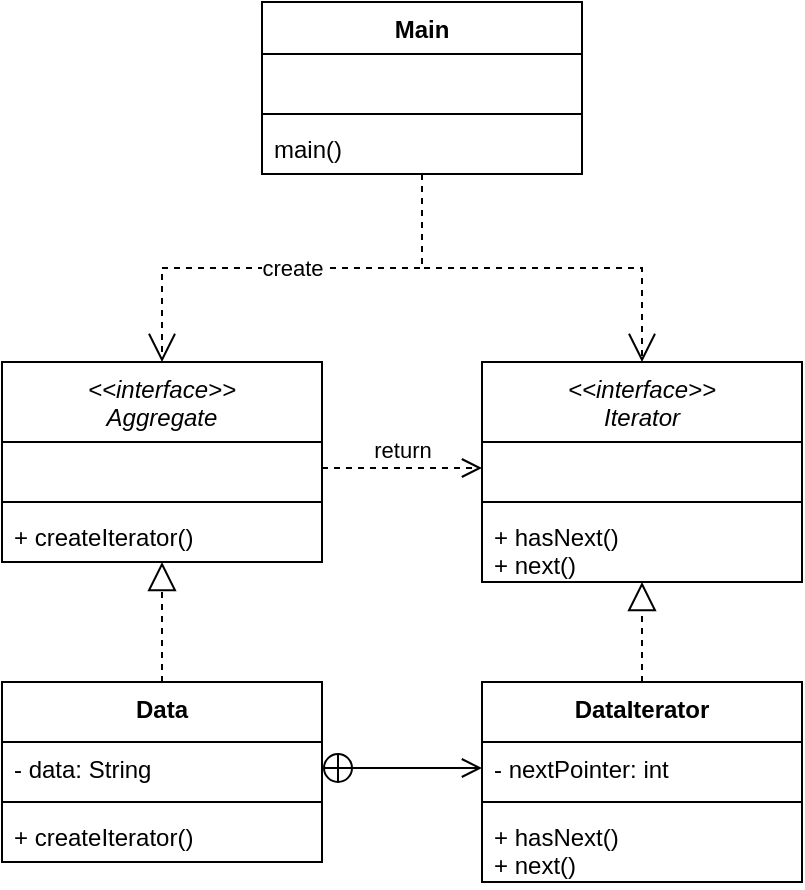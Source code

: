 <mxfile version="14.4.2" type="device"><diagram id="59AWKou-71gqPjVm9Le9" name="Страница 1"><mxGraphModel dx="727" dy="869" grid="1" gridSize="10" guides="1" tooltips="1" connect="1" arrows="1" fold="1" page="1" pageScale="1" pageWidth="827" pageHeight="1169" math="0" shadow="0"><root><mxCell id="0"/><mxCell id="1" parent="0"/><mxCell id="TJkBjnIjEo0QHE6EZiEC-1" value="Main" style="swimlane;fontStyle=1;align=center;verticalAlign=top;childLayout=stackLayout;horizontal=1;startSize=26;horizontalStack=0;resizeParent=1;resizeParentMax=0;resizeLast=0;collapsible=1;marginBottom=0;" vertex="1" parent="1"><mxGeometry x="210" y="20" width="160" height="86" as="geometry"/></mxCell><mxCell id="TJkBjnIjEo0QHE6EZiEC-2" value=" " style="text;strokeColor=none;fillColor=none;align=left;verticalAlign=top;spacingLeft=4;spacingRight=4;overflow=hidden;rotatable=0;points=[[0,0.5],[1,0.5]];portConstraint=eastwest;" vertex="1" parent="TJkBjnIjEo0QHE6EZiEC-1"><mxGeometry y="26" width="160" height="26" as="geometry"/></mxCell><mxCell id="TJkBjnIjEo0QHE6EZiEC-3" value="" style="line;strokeWidth=1;fillColor=none;align=left;verticalAlign=middle;spacingTop=-1;spacingLeft=3;spacingRight=3;rotatable=0;labelPosition=right;points=[];portConstraint=eastwest;" vertex="1" parent="TJkBjnIjEo0QHE6EZiEC-1"><mxGeometry y="52" width="160" height="8" as="geometry"/></mxCell><mxCell id="TJkBjnIjEo0QHE6EZiEC-4" value="main()" style="text;strokeColor=none;fillColor=none;align=left;verticalAlign=top;spacingLeft=4;spacingRight=4;overflow=hidden;rotatable=0;points=[[0,0.5],[1,0.5]];portConstraint=eastwest;" vertex="1" parent="TJkBjnIjEo0QHE6EZiEC-1"><mxGeometry y="60" width="160" height="26" as="geometry"/></mxCell><mxCell id="TJkBjnIjEo0QHE6EZiEC-5" value="&lt;&lt;interface&gt;&gt;&#10;Aggregate" style="swimlane;fontStyle=2;align=center;verticalAlign=top;childLayout=stackLayout;horizontal=1;startSize=40;horizontalStack=0;resizeParent=1;resizeParentMax=0;resizeLast=0;collapsible=1;marginBottom=0;" vertex="1" parent="1"><mxGeometry x="80" y="200" width="160" height="100" as="geometry"/></mxCell><mxCell id="TJkBjnIjEo0QHE6EZiEC-6" value=" " style="text;strokeColor=none;fillColor=none;align=left;verticalAlign=top;spacingLeft=4;spacingRight=4;overflow=hidden;rotatable=0;points=[[0,0.5],[1,0.5]];portConstraint=eastwest;" vertex="1" parent="TJkBjnIjEo0QHE6EZiEC-5"><mxGeometry y="40" width="160" height="26" as="geometry"/></mxCell><mxCell id="TJkBjnIjEo0QHE6EZiEC-7" value="" style="line;strokeWidth=1;fillColor=none;align=left;verticalAlign=middle;spacingTop=-1;spacingLeft=3;spacingRight=3;rotatable=0;labelPosition=right;points=[];portConstraint=eastwest;" vertex="1" parent="TJkBjnIjEo0QHE6EZiEC-5"><mxGeometry y="66" width="160" height="8" as="geometry"/></mxCell><mxCell id="TJkBjnIjEo0QHE6EZiEC-8" value="+ createIterator()" style="text;strokeColor=none;fillColor=none;align=left;verticalAlign=top;spacingLeft=4;spacingRight=4;overflow=hidden;rotatable=0;points=[[0,0.5],[1,0.5]];portConstraint=eastwest;" vertex="1" parent="TJkBjnIjEo0QHE6EZiEC-5"><mxGeometry y="74" width="160" height="26" as="geometry"/></mxCell><mxCell id="TJkBjnIjEo0QHE6EZiEC-9" value="&lt;&lt;interface&gt;&gt;&#10;Iterator" style="swimlane;fontStyle=2;align=center;verticalAlign=top;childLayout=stackLayout;horizontal=1;startSize=40;horizontalStack=0;resizeParent=1;resizeParentMax=0;resizeLast=0;collapsible=1;marginBottom=0;" vertex="1" parent="1"><mxGeometry x="320" y="200" width="160" height="110" as="geometry"/></mxCell><mxCell id="TJkBjnIjEo0QHE6EZiEC-10" value=" " style="text;strokeColor=none;fillColor=none;align=left;verticalAlign=top;spacingLeft=4;spacingRight=4;overflow=hidden;rotatable=0;points=[[0,0.5],[1,0.5]];portConstraint=eastwest;" vertex="1" parent="TJkBjnIjEo0QHE6EZiEC-9"><mxGeometry y="40" width="160" height="26" as="geometry"/></mxCell><mxCell id="TJkBjnIjEo0QHE6EZiEC-11" value="" style="line;strokeWidth=1;fillColor=none;align=left;verticalAlign=middle;spacingTop=-1;spacingLeft=3;spacingRight=3;rotatable=0;labelPosition=right;points=[];portConstraint=eastwest;" vertex="1" parent="TJkBjnIjEo0QHE6EZiEC-9"><mxGeometry y="66" width="160" height="8" as="geometry"/></mxCell><mxCell id="TJkBjnIjEo0QHE6EZiEC-12" value="+ hasNext()&#10;+ next()" style="text;strokeColor=none;fillColor=none;align=left;verticalAlign=top;spacingLeft=4;spacingRight=4;overflow=hidden;rotatable=0;points=[[0,0.5],[1,0.5]];portConstraint=eastwest;" vertex="1" parent="TJkBjnIjEo0QHE6EZiEC-9"><mxGeometry y="74" width="160" height="36" as="geometry"/></mxCell><mxCell id="TJkBjnIjEo0QHE6EZiEC-13" value="Data" style="swimlane;fontStyle=1;align=center;verticalAlign=top;childLayout=stackLayout;horizontal=1;startSize=30;horizontalStack=0;resizeParent=1;resizeParentMax=0;resizeLast=0;collapsible=1;marginBottom=0;" vertex="1" parent="1"><mxGeometry x="80" y="360" width="160" height="90" as="geometry"/></mxCell><mxCell id="TJkBjnIjEo0QHE6EZiEC-14" value="- data: String" style="text;strokeColor=none;fillColor=none;align=left;verticalAlign=top;spacingLeft=4;spacingRight=4;overflow=hidden;rotatable=0;points=[[0,0.5],[1,0.5]];portConstraint=eastwest;" vertex="1" parent="TJkBjnIjEo0QHE6EZiEC-13"><mxGeometry y="30" width="160" height="26" as="geometry"/></mxCell><mxCell id="TJkBjnIjEo0QHE6EZiEC-15" value="" style="line;strokeWidth=1;fillColor=none;align=left;verticalAlign=middle;spacingTop=-1;spacingLeft=3;spacingRight=3;rotatable=0;labelPosition=right;points=[];portConstraint=eastwest;" vertex="1" parent="TJkBjnIjEo0QHE6EZiEC-13"><mxGeometry y="56" width="160" height="8" as="geometry"/></mxCell><mxCell id="TJkBjnIjEo0QHE6EZiEC-16" value="+ createIterator()" style="text;strokeColor=none;fillColor=none;align=left;verticalAlign=top;spacingLeft=4;spacingRight=4;overflow=hidden;rotatable=0;points=[[0,0.5],[1,0.5]];portConstraint=eastwest;" vertex="1" parent="TJkBjnIjEo0QHE6EZiEC-13"><mxGeometry y="64" width="160" height="26" as="geometry"/></mxCell><mxCell id="TJkBjnIjEo0QHE6EZiEC-17" value="" style="endArrow=block;dashed=1;endFill=0;endSize=12;html=1;exitX=0.5;exitY=0;exitDx=0;exitDy=0;" edge="1" parent="1" source="TJkBjnIjEo0QHE6EZiEC-13" target="TJkBjnIjEo0QHE6EZiEC-8"><mxGeometry width="160" relative="1" as="geometry"><mxPoint x="200" y="230" as="sourcePoint"/><mxPoint x="360" y="230" as="targetPoint"/></mxGeometry></mxCell><mxCell id="TJkBjnIjEo0QHE6EZiEC-19" value="return" style="html=1;verticalAlign=bottom;endArrow=open;dashed=1;endSize=8;" edge="1" parent="1" source="TJkBjnIjEo0QHE6EZiEC-6" target="TJkBjnIjEo0QHE6EZiEC-10"><mxGeometry relative="1" as="geometry"><mxPoint x="330" y="340" as="sourcePoint"/><mxPoint x="250" y="340" as="targetPoint"/></mxGeometry></mxCell><mxCell id="TJkBjnIjEo0QHE6EZiEC-20" value="DataIterator" style="swimlane;fontStyle=1;align=center;verticalAlign=top;childLayout=stackLayout;horizontal=1;startSize=30;horizontalStack=0;resizeParent=1;resizeParentMax=0;resizeLast=0;collapsible=1;marginBottom=0;" vertex="1" parent="1"><mxGeometry x="320" y="360" width="160" height="100" as="geometry"/></mxCell><mxCell id="TJkBjnIjEo0QHE6EZiEC-21" value="- nextPointer: int" style="text;strokeColor=none;fillColor=none;align=left;verticalAlign=top;spacingLeft=4;spacingRight=4;overflow=hidden;rotatable=0;points=[[0,0.5],[1,0.5]];portConstraint=eastwest;" vertex="1" parent="TJkBjnIjEo0QHE6EZiEC-20"><mxGeometry y="30" width="160" height="26" as="geometry"/></mxCell><mxCell id="TJkBjnIjEo0QHE6EZiEC-22" value="" style="line;strokeWidth=1;fillColor=none;align=left;verticalAlign=middle;spacingTop=-1;spacingLeft=3;spacingRight=3;rotatable=0;labelPosition=right;points=[];portConstraint=eastwest;" vertex="1" parent="TJkBjnIjEo0QHE6EZiEC-20"><mxGeometry y="56" width="160" height="8" as="geometry"/></mxCell><mxCell id="TJkBjnIjEo0QHE6EZiEC-23" value="+ hasNext()&#10;+ next()" style="text;strokeColor=none;fillColor=none;align=left;verticalAlign=top;spacingLeft=4;spacingRight=4;overflow=hidden;rotatable=0;points=[[0,0.5],[1,0.5]];portConstraint=eastwest;" vertex="1" parent="TJkBjnIjEo0QHE6EZiEC-20"><mxGeometry y="64" width="160" height="36" as="geometry"/></mxCell><mxCell id="TJkBjnIjEo0QHE6EZiEC-25" value="" style="endArrow=block;dashed=1;endFill=0;endSize=12;html=1;" edge="1" parent="1" source="TJkBjnIjEo0QHE6EZiEC-20" target="TJkBjnIjEo0QHE6EZiEC-9"><mxGeometry width="160" relative="1" as="geometry"><mxPoint x="160" y="360" as="sourcePoint"/><mxPoint x="310" y="320" as="targetPoint"/></mxGeometry></mxCell><mxCell id="TJkBjnIjEo0QHE6EZiEC-27" value="" style="endArrow=open;startArrow=circlePlus;endFill=0;startFill=0;endSize=8;html=1;exitX=1;exitY=0.5;exitDx=0;exitDy=0;entryX=0;entryY=0.5;entryDx=0;entryDy=0;" edge="1" parent="1" source="TJkBjnIjEo0QHE6EZiEC-14" target="TJkBjnIjEo0QHE6EZiEC-21"><mxGeometry width="160" relative="1" as="geometry"><mxPoint x="190" y="520" as="sourcePoint"/><mxPoint x="350" y="520" as="targetPoint"/></mxGeometry></mxCell><mxCell id="TJkBjnIjEo0QHE6EZiEC-29" value="create" style="endArrow=open;endSize=12;dashed=1;html=1;entryX=0.5;entryY=0;entryDx=0;entryDy=0;edgeStyle=elbowEdgeStyle;elbow=vertical;rounded=0;" edge="1" parent="1" source="TJkBjnIjEo0QHE6EZiEC-1" target="TJkBjnIjEo0QHE6EZiEC-5"><mxGeometry width="160" relative="1" as="geometry"><mxPoint x="110" y="130" as="sourcePoint"/><mxPoint x="270" y="130" as="targetPoint"/></mxGeometry></mxCell><mxCell id="TJkBjnIjEo0QHE6EZiEC-31" value="" style="endArrow=open;endSize=12;dashed=1;html=1;entryX=0.5;entryY=0;entryDx=0;entryDy=0;edgeStyle=elbowEdgeStyle;elbow=vertical;rounded=0;" edge="1" parent="1" source="TJkBjnIjEo0QHE6EZiEC-1" target="TJkBjnIjEo0QHE6EZiEC-9"><mxGeometry width="160" relative="1" as="geometry"><mxPoint x="110" y="130" as="sourcePoint"/><mxPoint x="270" y="130" as="targetPoint"/></mxGeometry></mxCell></root></mxGraphModel></diagram></mxfile>